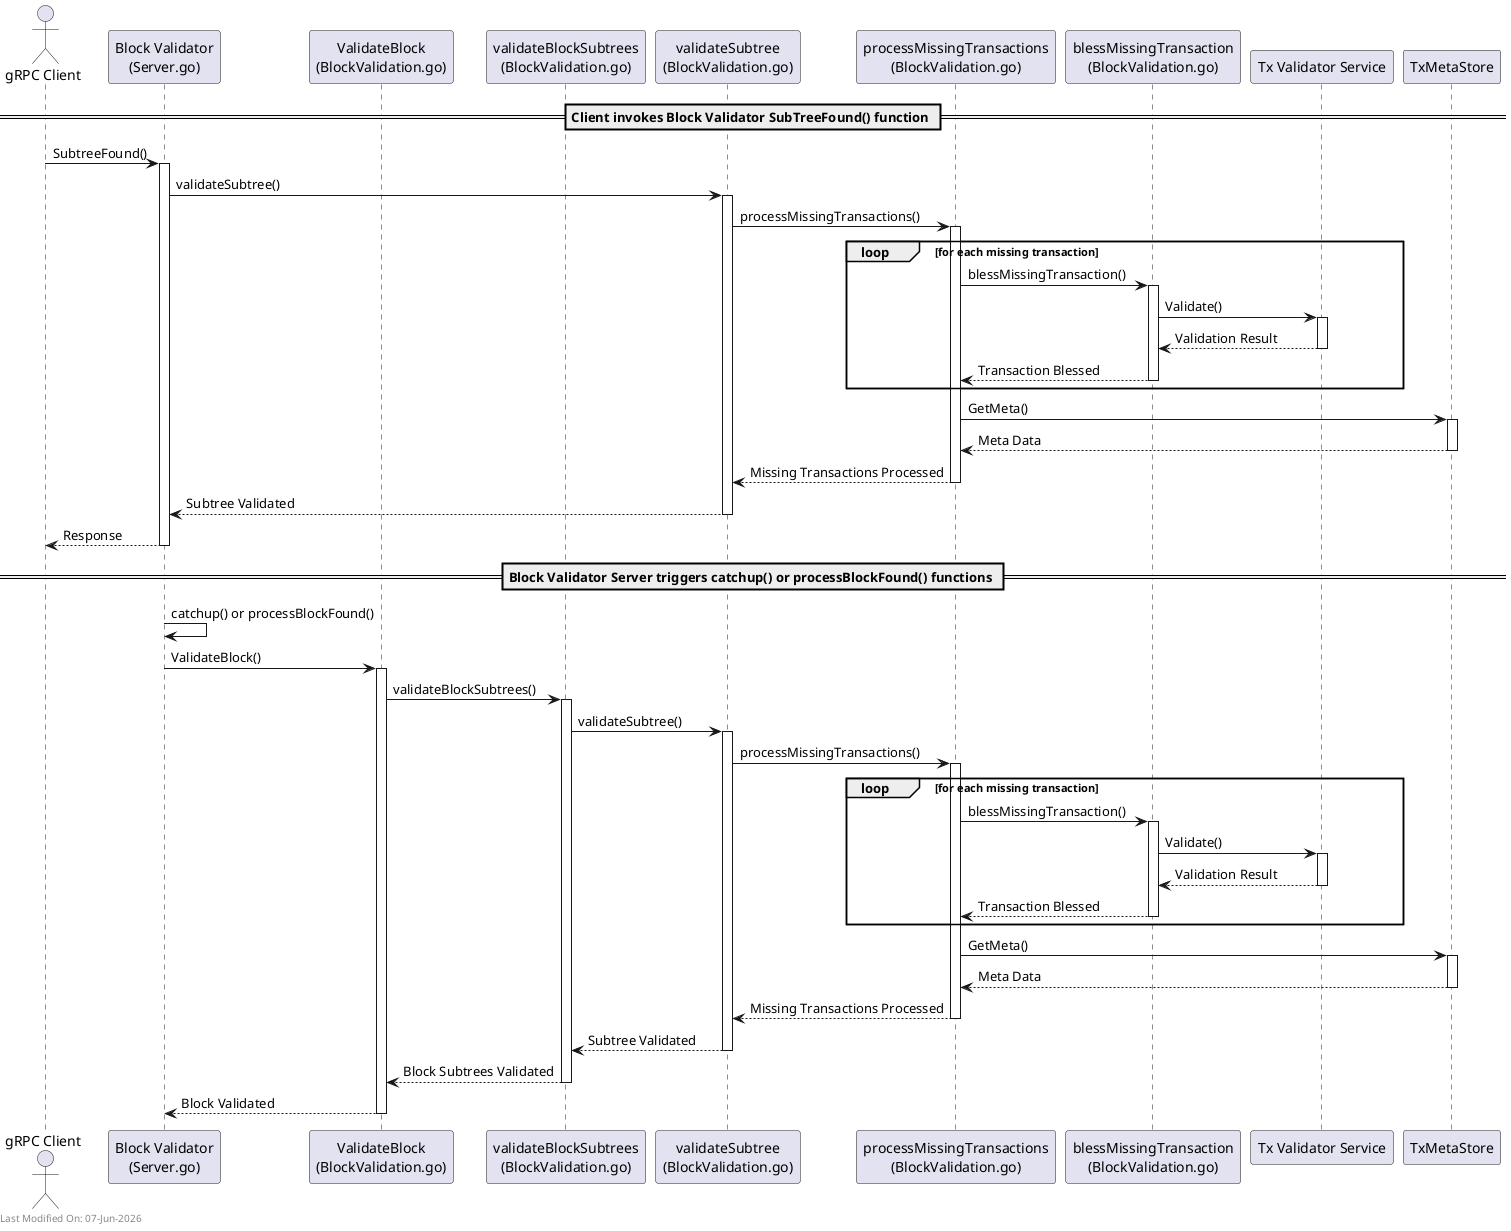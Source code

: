 @startuml
actor "gRPC Client" as Client
participant "Block Validator\n(Server.go)" as ServerInternal
participant "ValidateBlock\n(BlockValidation.go)" as ValidateBlock
participant "validateBlockSubtrees\n(BlockValidation.go)" as ValidateBlockSubtrees
participant "validateSubtree\n(BlockValidation.go)" as ValidateSubtree
participant "processMissingTransactions\n(BlockValidation.go)" as ProcessMissingTx
participant "blessMissingTransaction\n(BlockValidation.go)" as BlessMissingTx
participant "Tx Validator Service" as TxValidator
participant "TxMetaStore" as TxMetaStore

== Client invokes Block Validator SubTreeFound() function ==
Client -> ServerInternal: SubtreeFound()
activate ServerInternal

ServerInternal -> ValidateSubtree: validateSubtree()
activate ValidateSubtree

ValidateSubtree -> ProcessMissingTx: processMissingTransactions()
activate ProcessMissingTx

loop for each missing transaction
    ProcessMissingTx -> BlessMissingTx: blessMissingTransaction()
    activate BlessMissingTx

    BlessMissingTx -> TxValidator: Validate()
    activate TxValidator
    TxValidator --> BlessMissingTx: Validation Result
    deactivate TxValidator

    BlessMissingTx --> ProcessMissingTx: Transaction Blessed
    deactivate BlessMissingTx
end

ProcessMissingTx -> TxMetaStore: GetMeta()
activate TxMetaStore
TxMetaStore --> ProcessMissingTx: Meta Data
deactivate TxMetaStore

ProcessMissingTx --> ValidateSubtree: Missing Transactions Processed
deactivate ProcessMissingTx

ValidateSubtree --> ServerInternal: Subtree Validated
deactivate ValidateSubtree

ServerInternal --> Client: Response
deactivate ServerInternal

== Block Validator Server triggers catchup() or processBlockFound() functions ==

ServerInternal -> ServerInternal: catchup() or processBlockFound()


ServerInternal -> ValidateBlock: ValidateBlock()
activate ValidateBlock

ValidateBlock -> ValidateBlockSubtrees: validateBlockSubtrees()
activate ValidateBlockSubtrees

ValidateBlockSubtrees -> ValidateSubtree: validateSubtree()
activate ValidateSubtree

ValidateSubtree -> ProcessMissingTx: processMissingTransactions()
activate ProcessMissingTx

loop for each missing transaction
    ProcessMissingTx -> BlessMissingTx: blessMissingTransaction()
    activate BlessMissingTx

    BlessMissingTx -> TxValidator: Validate()
    activate TxValidator
    TxValidator --> BlessMissingTx: Validation Result
    deactivate TxValidator

    BlessMissingTx --> ProcessMissingTx: Transaction Blessed
    deactivate BlessMissingTx
end

ProcessMissingTx -> TxMetaStore: GetMeta()
activate TxMetaStore
TxMetaStore --> ProcessMissingTx: Meta Data
deactivate TxMetaStore

ProcessMissingTx --> ValidateSubtree: Missing Transactions Processed
deactivate ProcessMissingTx

ValidateSubtree --> ValidateBlockSubtrees: Subtree Validated
deactivate ValidateSubtree

ValidateBlockSubtrees --> ValidateBlock: Block Subtrees Validated
deactivate ValidateBlockSubtrees

ValidateBlock --> ServerInternal: Block Validated
deactivate ValidateBlock

left footer Last Modified On: %date("dd-MMM-yyyy")

@enduml
